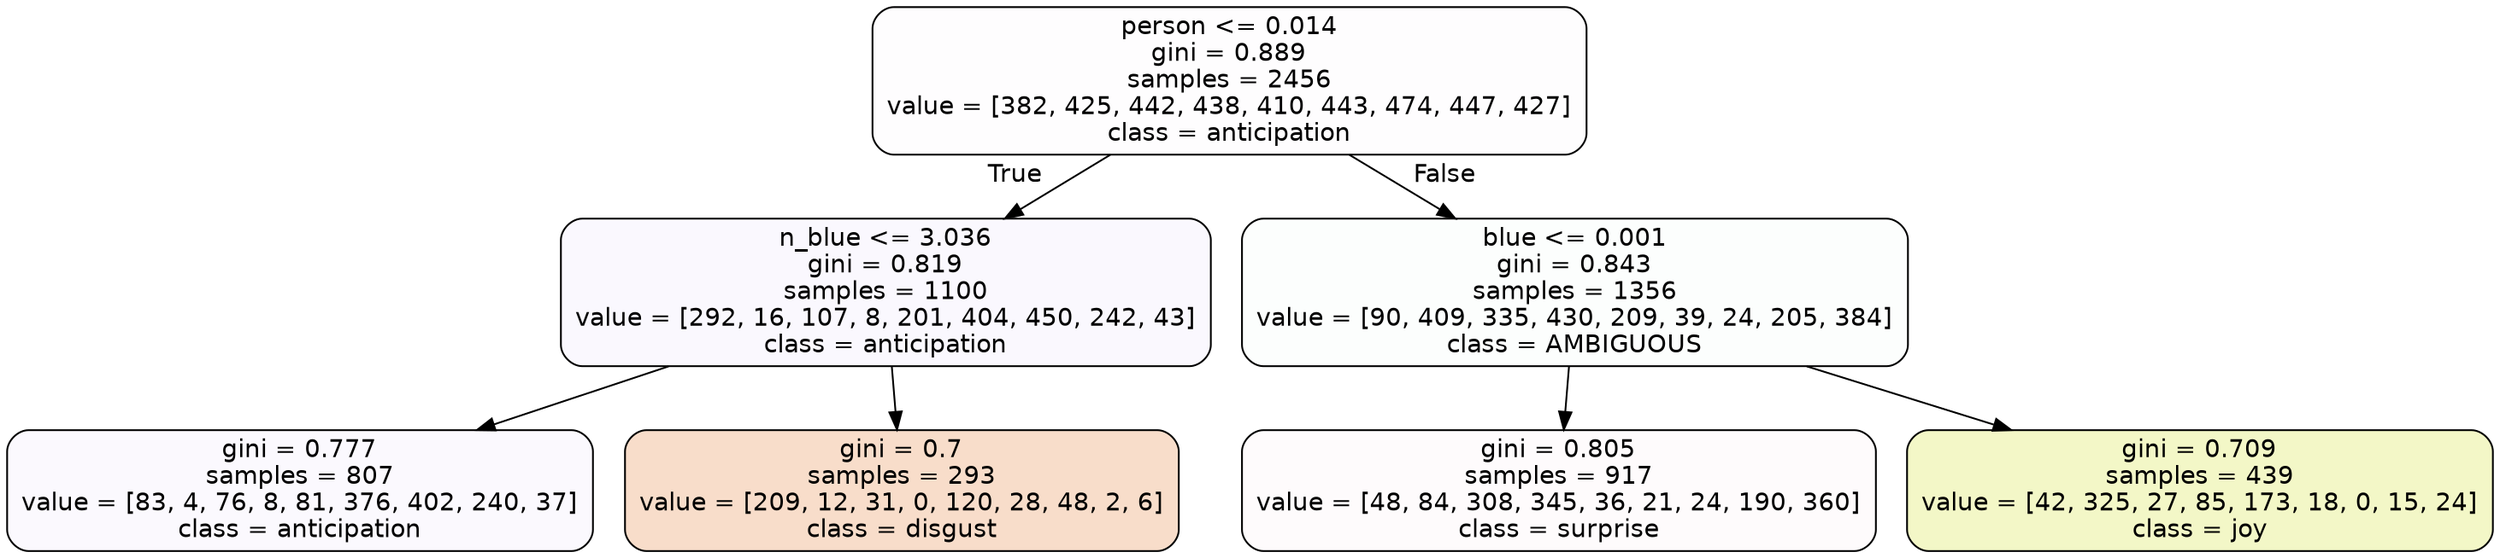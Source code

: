 digraph Tree {
node [shape=box, style="filled, rounded", color="black", fontname=helvetica] ;
edge [fontname=helvetica] ;
0 [label="person <= 0.014\ngini = 0.889\nsamples = 2456\nvalue = [382, 425, 442, 438, 410, 443, 474, 447, 427]\nclass = anticipation", fillcolor="#8139e502"] ;
1 [label="n_blue <= 3.036\ngini = 0.819\nsamples = 1100\nvalue = [292, 16, 107, 8, 201, 404, 450, 242, 43]\nclass = anticipation", fillcolor="#8139e509"] ;
0 -> 1 [labeldistance=2.5, labelangle=45, headlabel="True"] ;
2 [label="gini = 0.777\nsamples = 807\nvalue = [83, 4, 76, 8, 81, 376, 402, 240, 37]\nclass = anticipation", fillcolor="#8139e507"] ;
1 -> 2 ;
3 [label="gini = 0.7\nsamples = 293\nvalue = [209, 12, 31, 0, 120, 28, 48, 2, 6]\nclass = disgust", fillcolor="#e5813944"] ;
1 -> 3 ;
4 [label="blue <= 0.001\ngini = 0.843\nsamples = 1356\nvalue = [90, 409, 335, 430, 209, 39, 24, 205, 384]\nclass = AMBIGUOUS", fillcolor="#39e58103"] ;
0 -> 4 [labeldistance=2.5, labelangle=-45, headlabel="False"] ;
5 [label="gini = 0.805\nsamples = 917\nvalue = [48, 84, 308, 345, 36, 21, 24, 190, 360]\nclass = surprise", fillcolor="#e5396404"] ;
4 -> 5 ;
6 [label="gini = 0.709\nsamples = 439\nvalue = [42, 325, 27, 85, 173, 18, 0, 15, 24]\nclass = joy", fillcolor="#d7e53948"] ;
4 -> 6 ;
}